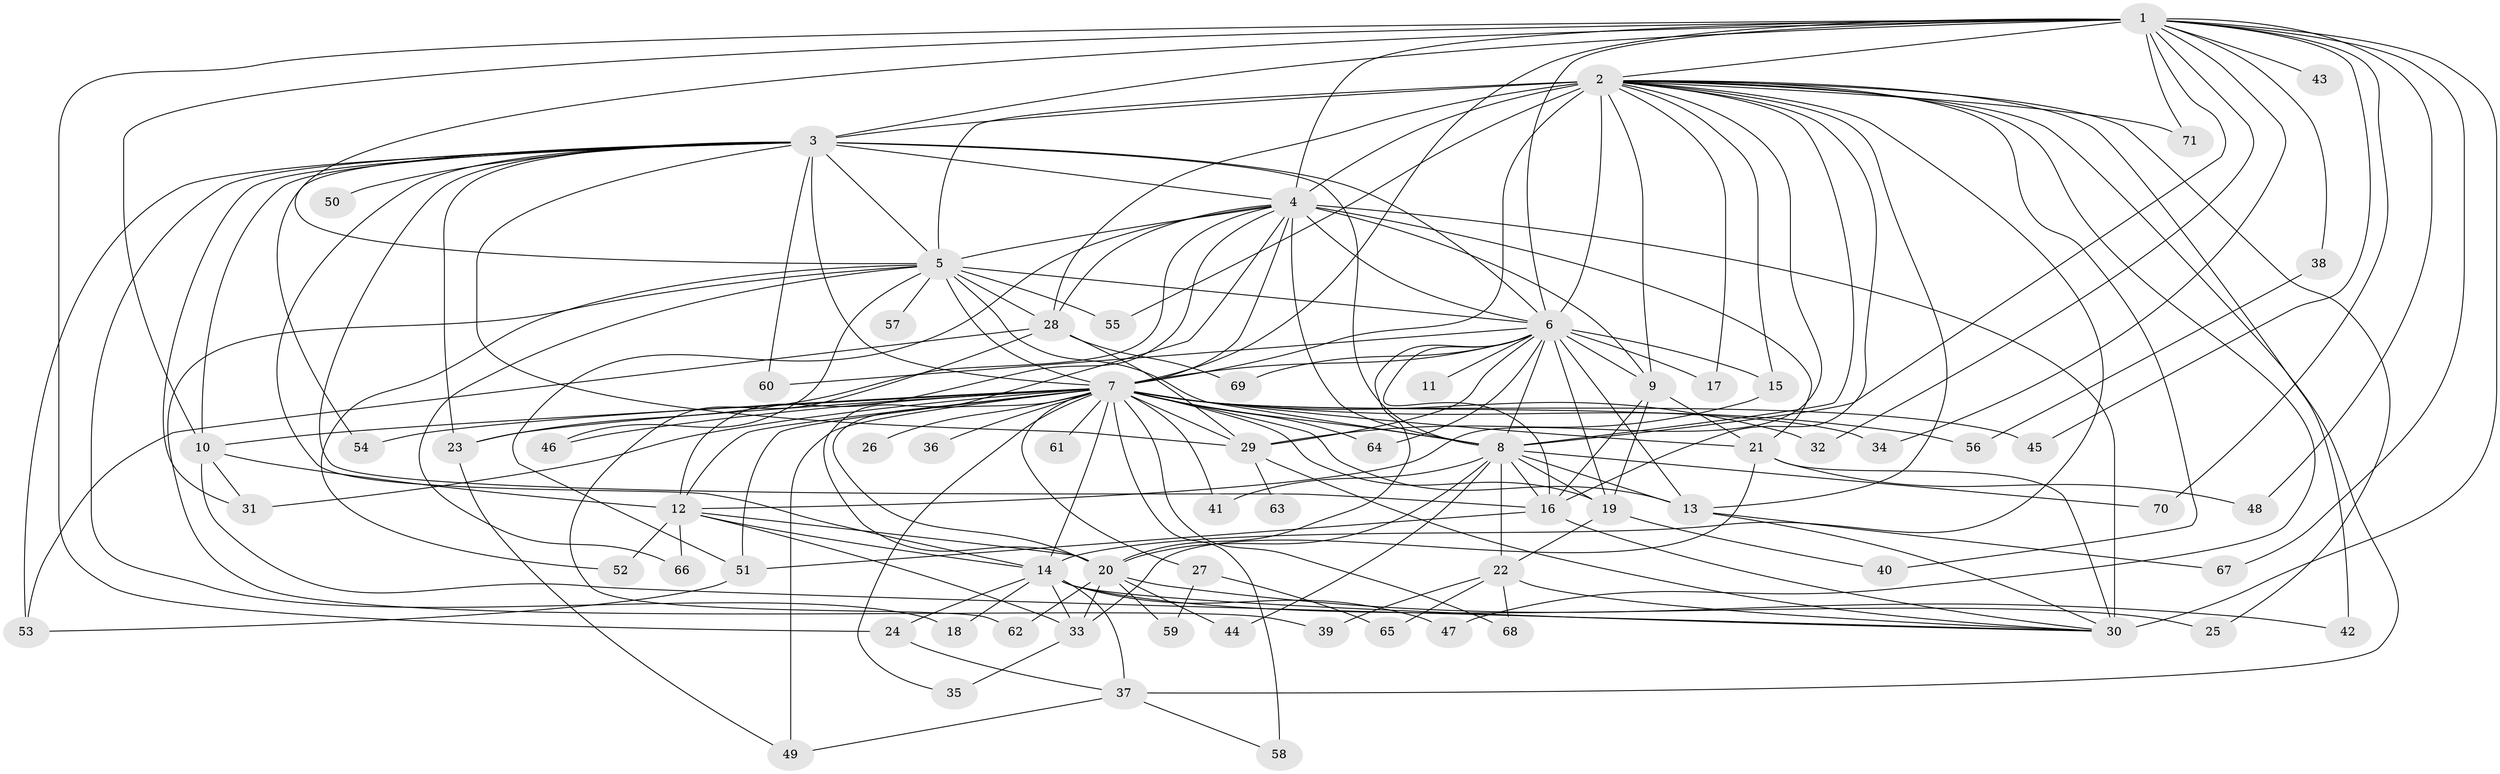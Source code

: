 // original degree distribution, {26: 0.02127659574468085, 22: 0.0070921985815602835, 28: 0.0070921985815602835, 18: 0.0070921985815602835, 23: 0.0070921985815602835, 35: 0.0070921985815602835, 15: 0.0070921985815602835, 19: 0.0070921985815602835, 5: 0.06382978723404255, 8: 0.0070921985815602835, 2: 0.5531914893617021, 6: 0.014184397163120567, 9: 0.014184397163120567, 3: 0.1773049645390071, 4: 0.0851063829787234, 7: 0.014184397163120567}
// Generated by graph-tools (version 1.1) at 2025/43/03/06/25 01:43:19]
// undirected, 71 vertices, 180 edges
graph export_dot {
graph [start="1"]
  node [color=gray90,style=filled];
  1;
  2;
  3;
  4;
  5;
  6;
  7;
  8;
  9;
  10;
  11;
  12;
  13;
  14;
  15;
  16;
  17;
  18;
  19;
  20;
  21;
  22;
  23;
  24;
  25;
  26;
  27;
  28;
  29;
  30;
  31;
  32;
  33;
  34;
  35;
  36;
  37;
  38;
  39;
  40;
  41;
  42;
  43;
  44;
  45;
  46;
  47;
  48;
  49;
  50;
  51;
  52;
  53;
  54;
  55;
  56;
  57;
  58;
  59;
  60;
  61;
  62;
  63;
  64;
  65;
  66;
  67;
  68;
  69;
  70;
  71;
  1 -- 2 [weight=3.0];
  1 -- 3 [weight=1.0];
  1 -- 4 [weight=1.0];
  1 -- 5 [weight=1.0];
  1 -- 6 [weight=1.0];
  1 -- 7 [weight=2.0];
  1 -- 8 [weight=2.0];
  1 -- 10 [weight=1.0];
  1 -- 24 [weight=1.0];
  1 -- 30 [weight=1.0];
  1 -- 32 [weight=1.0];
  1 -- 34 [weight=1.0];
  1 -- 38 [weight=1.0];
  1 -- 43 [weight=1.0];
  1 -- 45 [weight=1.0];
  1 -- 48 [weight=1.0];
  1 -- 67 [weight=1.0];
  1 -- 70 [weight=1.0];
  1 -- 71 [weight=1.0];
  2 -- 3 [weight=2.0];
  2 -- 4 [weight=3.0];
  2 -- 5 [weight=3.0];
  2 -- 6 [weight=3.0];
  2 -- 7 [weight=11.0];
  2 -- 8 [weight=4.0];
  2 -- 9 [weight=1.0];
  2 -- 12 [weight=1.0];
  2 -- 13 [weight=1.0];
  2 -- 14 [weight=2.0];
  2 -- 15 [weight=1.0];
  2 -- 16 [weight=3.0];
  2 -- 17 [weight=1.0];
  2 -- 25 [weight=1.0];
  2 -- 28 [weight=1.0];
  2 -- 37 [weight=1.0];
  2 -- 40 [weight=1.0];
  2 -- 42 [weight=1.0];
  2 -- 47 [weight=1.0];
  2 -- 55 [weight=1.0];
  2 -- 71 [weight=1.0];
  3 -- 4 [weight=1.0];
  3 -- 5 [weight=1.0];
  3 -- 6 [weight=1.0];
  3 -- 7 [weight=3.0];
  3 -- 8 [weight=3.0];
  3 -- 10 [weight=1.0];
  3 -- 14 [weight=1.0];
  3 -- 16 [weight=1.0];
  3 -- 18 [weight=1.0];
  3 -- 23 [weight=1.0];
  3 -- 29 [weight=1.0];
  3 -- 31 [weight=1.0];
  3 -- 50 [weight=1.0];
  3 -- 53 [weight=1.0];
  3 -- 54 [weight=1.0];
  3 -- 60 [weight=1.0];
  4 -- 5 [weight=2.0];
  4 -- 6 [weight=1.0];
  4 -- 7 [weight=1.0];
  4 -- 8 [weight=2.0];
  4 -- 9 [weight=1.0];
  4 -- 12 [weight=1.0];
  4 -- 20 [weight=1.0];
  4 -- 21 [weight=1.0];
  4 -- 23 [weight=1.0];
  4 -- 28 [weight=1.0];
  4 -- 30 [weight=9.0];
  4 -- 51 [weight=1.0];
  5 -- 6 [weight=1.0];
  5 -- 7 [weight=3.0];
  5 -- 8 [weight=2.0];
  5 -- 28 [weight=1.0];
  5 -- 39 [weight=1.0];
  5 -- 46 [weight=1.0];
  5 -- 52 [weight=1.0];
  5 -- 55 [weight=1.0];
  5 -- 57 [weight=1.0];
  5 -- 66 [weight=1.0];
  6 -- 7 [weight=1.0];
  6 -- 8 [weight=2.0];
  6 -- 9 [weight=1.0];
  6 -- 11 [weight=1.0];
  6 -- 13 [weight=1.0];
  6 -- 15 [weight=1.0];
  6 -- 16 [weight=1.0];
  6 -- 17 [weight=1.0];
  6 -- 19 [weight=1.0];
  6 -- 20 [weight=1.0];
  6 -- 29 [weight=1.0];
  6 -- 60 [weight=1.0];
  6 -- 64 [weight=1.0];
  6 -- 69 [weight=1.0];
  7 -- 8 [weight=2.0];
  7 -- 10 [weight=1.0];
  7 -- 12 [weight=1.0];
  7 -- 13 [weight=2.0];
  7 -- 14 [weight=1.0];
  7 -- 19 [weight=2.0];
  7 -- 20 [weight=1.0];
  7 -- 21 [weight=2.0];
  7 -- 23 [weight=1.0];
  7 -- 26 [weight=2.0];
  7 -- 27 [weight=1.0];
  7 -- 29 [weight=1.0];
  7 -- 31 [weight=1.0];
  7 -- 32 [weight=1.0];
  7 -- 34 [weight=1.0];
  7 -- 35 [weight=1.0];
  7 -- 36 [weight=1.0];
  7 -- 41 [weight=2.0];
  7 -- 45 [weight=1.0];
  7 -- 46 [weight=1.0];
  7 -- 49 [weight=1.0];
  7 -- 51 [weight=1.0];
  7 -- 54 [weight=1.0];
  7 -- 56 [weight=1.0];
  7 -- 58 [weight=2.0];
  7 -- 61 [weight=2.0];
  7 -- 64 [weight=1.0];
  7 -- 68 [weight=1.0];
  8 -- 13 [weight=2.0];
  8 -- 16 [weight=1.0];
  8 -- 19 [weight=2.0];
  8 -- 20 [weight=2.0];
  8 -- 22 [weight=2.0];
  8 -- 41 [weight=1.0];
  8 -- 44 [weight=1.0];
  8 -- 70 [weight=1.0];
  9 -- 16 [weight=1.0];
  9 -- 19 [weight=1.0];
  9 -- 21 [weight=1.0];
  10 -- 12 [weight=2.0];
  10 -- 30 [weight=2.0];
  10 -- 31 [weight=1.0];
  12 -- 14 [weight=1.0];
  12 -- 20 [weight=1.0];
  12 -- 33 [weight=1.0];
  12 -- 52 [weight=1.0];
  12 -- 66 [weight=1.0];
  13 -- 30 [weight=1.0];
  13 -- 67 [weight=1.0];
  14 -- 18 [weight=1.0];
  14 -- 24 [weight=1.0];
  14 -- 25 [weight=1.0];
  14 -- 30 [weight=1.0];
  14 -- 33 [weight=1.0];
  14 -- 37 [weight=1.0];
  14 -- 47 [weight=1.0];
  15 -- 29 [weight=1.0];
  16 -- 30 [weight=1.0];
  16 -- 51 [weight=1.0];
  19 -- 22 [weight=2.0];
  19 -- 40 [weight=1.0];
  20 -- 33 [weight=1.0];
  20 -- 42 [weight=1.0];
  20 -- 44 [weight=1.0];
  20 -- 59 [weight=1.0];
  20 -- 62 [weight=1.0];
  21 -- 30 [weight=1.0];
  21 -- 33 [weight=1.0];
  21 -- 48 [weight=1.0];
  22 -- 30 [weight=1.0];
  22 -- 39 [weight=1.0];
  22 -- 65 [weight=1.0];
  22 -- 68 [weight=1.0];
  23 -- 49 [weight=1.0];
  24 -- 37 [weight=1.0];
  27 -- 59 [weight=1.0];
  27 -- 65 [weight=1.0];
  28 -- 29 [weight=1.0];
  28 -- 53 [weight=1.0];
  28 -- 62 [weight=1.0];
  28 -- 69 [weight=1.0];
  29 -- 30 [weight=1.0];
  29 -- 63 [weight=1.0];
  33 -- 35 [weight=1.0];
  37 -- 49 [weight=1.0];
  37 -- 58 [weight=1.0];
  38 -- 56 [weight=1.0];
  51 -- 53 [weight=1.0];
}
